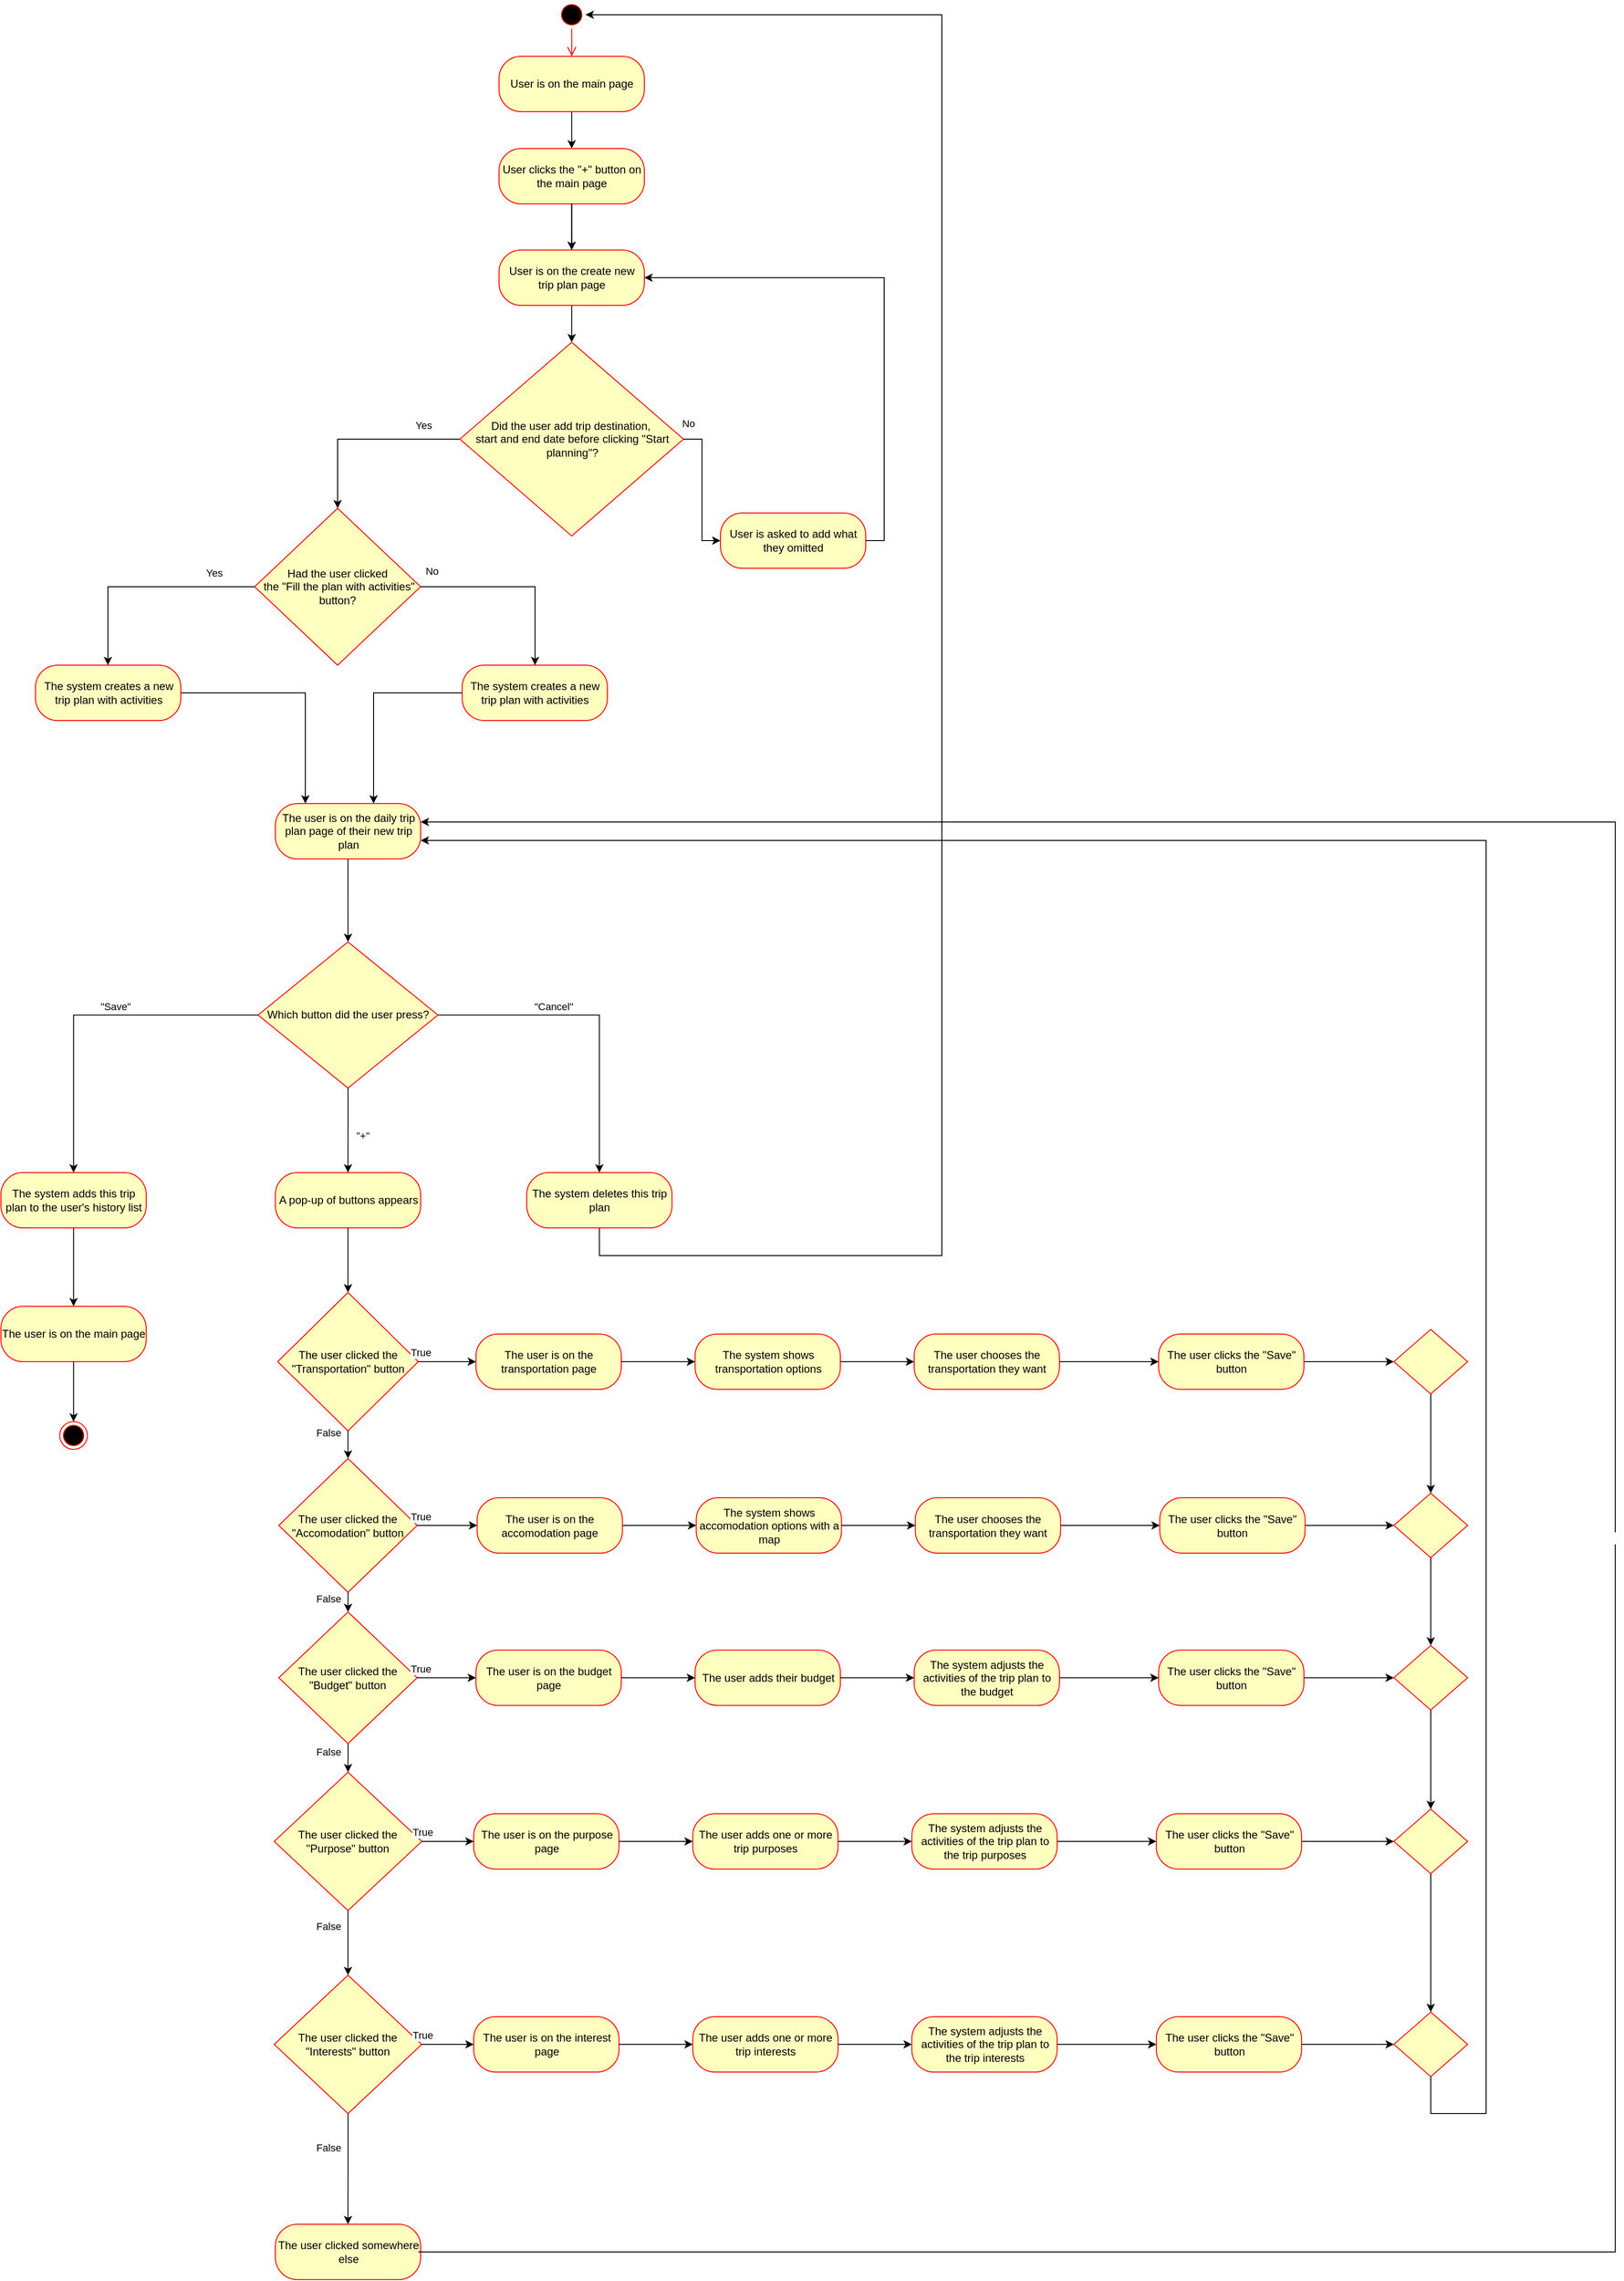 <mxfile version="26.2.1">
  <diagram name="Page-1" id="Os9cG9EQ_jgrfwfWIbtC">
    <mxGraphModel dx="1712" dy="1777" grid="1" gridSize="10" guides="1" tooltips="1" connect="1" arrows="1" fold="1" page="1" pageScale="1" pageWidth="850" pageHeight="1100" math="0" shadow="0">
      <root>
        <mxCell id="0" />
        <mxCell id="1" parent="0" />
        <mxCell id="jvJYzUm6K9mgyRyK3-_l-2" value="" style="ellipse;html=1;shape=startState;fillColor=#000000;strokeColor=#ff0000;" parent="1" vertex="1">
          <mxGeometry x="773.75" y="-20" width="30" height="30" as="geometry" />
        </mxCell>
        <mxCell id="jvJYzUm6K9mgyRyK3-_l-3" value="" style="edgeStyle=orthogonalEdgeStyle;html=1;verticalAlign=bottom;endArrow=open;endSize=8;strokeColor=#ff0000;rounded=0;" parent="1" source="jvJYzUm6K9mgyRyK3-_l-2" target="jvJYzUm6K9mgyRyK3-_l-34" edge="1">
          <mxGeometry relative="1" as="geometry">
            <mxPoint x="788.75" y="40" as="targetPoint" />
          </mxGeometry>
        </mxCell>
        <mxCell id="jvJYzUm6K9mgyRyK3-_l-39" value="" style="edgeStyle=orthogonalEdgeStyle;rounded=0;orthogonalLoop=1;jettySize=auto;html=1;" parent="1" source="jvJYzUm6K9mgyRyK3-_l-34" target="jvJYzUm6K9mgyRyK3-_l-38" edge="1">
          <mxGeometry relative="1" as="geometry" />
        </mxCell>
        <mxCell id="jvJYzUm6K9mgyRyK3-_l-34" value="&lt;div&gt;User is on the main page&lt;/div&gt;" style="rounded=1;whiteSpace=wrap;html=1;arcSize=40;fontColor=#000000;fillColor=#ffffc0;strokeColor=#ff0000;" parent="1" vertex="1">
          <mxGeometry x="710" y="40" width="157.5" height="60" as="geometry" />
        </mxCell>
        <mxCell id="jvJYzUm6K9mgyRyK3-_l-42" value="" style="edgeStyle=orthogonalEdgeStyle;rounded=0;orthogonalLoop=1;jettySize=auto;html=1;" parent="1" source="jvJYzUm6K9mgyRyK3-_l-38" target="jvJYzUm6K9mgyRyK3-_l-41" edge="1">
          <mxGeometry relative="1" as="geometry" />
        </mxCell>
        <mxCell id="jvJYzUm6K9mgyRyK3-_l-38" value="&lt;div&gt;User clicks the &quot;+&quot; button on the main page&lt;/div&gt;" style="rounded=1;whiteSpace=wrap;html=1;arcSize=40;fontColor=#000000;fillColor=#ffffc0;strokeColor=#ff0000;" parent="1" vertex="1">
          <mxGeometry x="710" y="140" width="157.5" height="60" as="geometry" />
        </mxCell>
        <mxCell id="jvJYzUm6K9mgyRyK3-_l-43" value="" style="edgeStyle=orthogonalEdgeStyle;rounded=0;orthogonalLoop=1;jettySize=auto;html=1;" parent="1" source="jvJYzUm6K9mgyRyK3-_l-38" target="jvJYzUm6K9mgyRyK3-_l-41" edge="1">
          <mxGeometry relative="1" as="geometry">
            <mxPoint x="789.25" y="200" as="sourcePoint" />
            <mxPoint x="790.25" y="280" as="targetPoint" />
          </mxGeometry>
        </mxCell>
        <mxCell id="jvJYzUm6K9mgyRyK3-_l-48" value="" style="edgeStyle=orthogonalEdgeStyle;rounded=0;orthogonalLoop=1;jettySize=auto;html=1;" parent="1" source="jvJYzUm6K9mgyRyK3-_l-41" target="jvJYzUm6K9mgyRyK3-_l-45" edge="1">
          <mxGeometry relative="1" as="geometry" />
        </mxCell>
        <mxCell id="jvJYzUm6K9mgyRyK3-_l-41" value="&lt;div&gt;User is on the create new trip plan page&lt;/div&gt;" style="rounded=1;whiteSpace=wrap;html=1;arcSize=40;fontColor=#000000;fillColor=#ffffc0;strokeColor=#ff0000;" parent="1" vertex="1">
          <mxGeometry x="710" y="250" width="157.5" height="60" as="geometry" />
        </mxCell>
        <mxCell id="jvJYzUm6K9mgyRyK3-_l-50" value="" style="edgeStyle=orthogonalEdgeStyle;rounded=0;orthogonalLoop=1;jettySize=auto;html=1;entryX=0.5;entryY=0;entryDx=0;entryDy=0;" parent="1" source="jvJYzUm6K9mgyRyK3-_l-45" target="jvJYzUm6K9mgyRyK3-_l-49" edge="1">
          <mxGeometry relative="1" as="geometry" />
        </mxCell>
        <mxCell id="jvJYzUm6K9mgyRyK3-_l-51" value="&lt;div&gt;Yes&lt;/div&gt;" style="edgeLabel;html=1;align=center;verticalAlign=middle;resizable=0;points=[];" parent="jvJYzUm6K9mgyRyK3-_l-50" vertex="1" connectable="0">
          <mxGeometry x="-0.75" y="1" relative="1" as="geometry">
            <mxPoint x="-14" y="-16" as="offset" />
          </mxGeometry>
        </mxCell>
        <mxCell id="jvJYzUm6K9mgyRyK3-_l-45" value="&lt;div&gt;Did the user add trip destination,&amp;nbsp;&lt;/div&gt;&lt;div&gt;start and end date before clicking &quot;Start planning&quot;?&lt;/div&gt;" style="rhombus;whiteSpace=wrap;html=1;fontColor=#000000;fillColor=#ffffc0;strokeColor=#ff0000;" parent="1" vertex="1">
          <mxGeometry x="667.5" y="350" width="242.5" height="210" as="geometry" />
        </mxCell>
        <mxCell id="jvJYzUm6K9mgyRyK3-_l-49" value="&lt;div&gt;Had the user clicked&lt;/div&gt;&lt;div&gt;&amp;nbsp;the &quot;Fill the plan with activities&quot; button?&lt;/div&gt;" style="rhombus;whiteSpace=wrap;html=1;fontColor=#000000;fillColor=#ffffc0;strokeColor=#ff0000;" parent="1" vertex="1">
          <mxGeometry x="445" y="530" width="180" height="170" as="geometry" />
        </mxCell>
        <mxCell id="jvJYzUm6K9mgyRyK3-_l-54" value="&lt;div&gt;User is asked to add what they omitted&lt;/div&gt;" style="rounded=1;whiteSpace=wrap;html=1;arcSize=40;fontColor=#000000;fillColor=#ffffc0;strokeColor=#ff0000;" parent="1" vertex="1">
          <mxGeometry x="950" y="535" width="157.5" height="60" as="geometry" />
        </mxCell>
        <mxCell id="jvJYzUm6K9mgyRyK3-_l-55" value="" style="edgeStyle=orthogonalEdgeStyle;rounded=0;orthogonalLoop=1;jettySize=auto;html=1;" parent="1" source="jvJYzUm6K9mgyRyK3-_l-45" target="jvJYzUm6K9mgyRyK3-_l-54" edge="1">
          <mxGeometry relative="1" as="geometry">
            <mxPoint x="719" y="465" as="sourcePoint" />
            <mxPoint x="550" y="510" as="targetPoint" />
          </mxGeometry>
        </mxCell>
        <mxCell id="jvJYzUm6K9mgyRyK3-_l-56" value="No" style="edgeLabel;html=1;align=center;verticalAlign=middle;resizable=0;points=[];" parent="jvJYzUm6K9mgyRyK3-_l-55" vertex="1" connectable="0">
          <mxGeometry x="-0.75" y="1" relative="1" as="geometry">
            <mxPoint x="-14" y="-16" as="offset" />
          </mxGeometry>
        </mxCell>
        <mxCell id="jvJYzUm6K9mgyRyK3-_l-65" value="" style="edgeStyle=orthogonalEdgeStyle;rounded=0;orthogonalLoop=1;jettySize=auto;html=1;" parent="1" source="jvJYzUm6K9mgyRyK3-_l-58" target="jvJYzUm6K9mgyRyK3-_l-64" edge="1">
          <mxGeometry relative="1" as="geometry">
            <Array as="points">
              <mxPoint x="500" y="730" />
            </Array>
          </mxGeometry>
        </mxCell>
        <mxCell id="jvJYzUm6K9mgyRyK3-_l-58" value="Τhe system creates a new trip plan with activities" style="rounded=1;whiteSpace=wrap;html=1;arcSize=40;fontColor=#000000;fillColor=#ffffc0;strokeColor=#ff0000;" parent="1" vertex="1">
          <mxGeometry x="207.5" y="700" width="157.5" height="60" as="geometry" />
        </mxCell>
        <mxCell id="jvJYzUm6K9mgyRyK3-_l-59" value="" style="edgeStyle=orthogonalEdgeStyle;rounded=0;orthogonalLoop=1;jettySize=auto;html=1;" parent="1" source="jvJYzUm6K9mgyRyK3-_l-49" target="jvJYzUm6K9mgyRyK3-_l-58" edge="1">
          <mxGeometry relative="1" as="geometry">
            <mxPoint x="380.0" y="580" as="sourcePoint" />
            <mxPoint x="300" y="695.077" as="targetPoint" />
            <Array as="points">
              <mxPoint x="286" y="615" />
            </Array>
          </mxGeometry>
        </mxCell>
        <mxCell id="jvJYzUm6K9mgyRyK3-_l-60" value="&lt;div&gt;Yes&lt;/div&gt;" style="edgeLabel;html=1;align=center;verticalAlign=middle;resizable=0;points=[];" parent="jvJYzUm6K9mgyRyK3-_l-59" vertex="1" connectable="0">
          <mxGeometry x="-0.75" y="1" relative="1" as="geometry">
            <mxPoint x="-14" y="-16" as="offset" />
          </mxGeometry>
        </mxCell>
        <mxCell id="jvJYzUm6K9mgyRyK3-_l-61" value="Τhe system creates a new trip plan with activities" style="rounded=1;whiteSpace=wrap;html=1;arcSize=40;fontColor=#000000;fillColor=#ffffc0;strokeColor=#ff0000;" parent="1" vertex="1">
          <mxGeometry x="670" y="700" width="157.5" height="60" as="geometry" />
        </mxCell>
        <mxCell id="jvJYzUm6K9mgyRyK3-_l-62" value="" style="edgeStyle=orthogonalEdgeStyle;rounded=0;orthogonalLoop=1;jettySize=auto;html=1;" parent="1" source="jvJYzUm6K9mgyRyK3-_l-49" target="jvJYzUm6K9mgyRyK3-_l-61" edge="1">
          <mxGeometry relative="1" as="geometry">
            <mxPoint x="650" y="575" as="sourcePoint" />
            <mxPoint x="810" y="655" as="targetPoint" />
            <Array as="points">
              <mxPoint x="749" y="615" />
            </Array>
          </mxGeometry>
        </mxCell>
        <mxCell id="jvJYzUm6K9mgyRyK3-_l-63" value="No" style="edgeLabel;html=1;align=center;verticalAlign=middle;resizable=0;points=[];" parent="jvJYzUm6K9mgyRyK3-_l-62" vertex="1" connectable="0">
          <mxGeometry x="-0.75" y="1" relative="1" as="geometry">
            <mxPoint x="-14" y="-16" as="offset" />
          </mxGeometry>
        </mxCell>
        <mxCell id="jvJYzUm6K9mgyRyK3-_l-69" value="" style="edgeStyle=orthogonalEdgeStyle;rounded=0;orthogonalLoop=1;jettySize=auto;html=1;" parent="1" source="jvJYzUm6K9mgyRyK3-_l-64" target="jvJYzUm6K9mgyRyK3-_l-68" edge="1">
          <mxGeometry relative="1" as="geometry" />
        </mxCell>
        <mxCell id="jvJYzUm6K9mgyRyK3-_l-64" value="The user is on the daily trip plan page of their new trip plan" style="rounded=1;whiteSpace=wrap;html=1;arcSize=40;fontColor=#000000;fillColor=#ffffc0;strokeColor=#ff0000;" parent="1" vertex="1">
          <mxGeometry x="467.5" y="850" width="157.5" height="60" as="geometry" />
        </mxCell>
        <mxCell id="jvJYzUm6K9mgyRyK3-_l-66" value="" style="edgeStyle=orthogonalEdgeStyle;rounded=0;orthogonalLoop=1;jettySize=auto;html=1;" parent="1" source="jvJYzUm6K9mgyRyK3-_l-61" target="jvJYzUm6K9mgyRyK3-_l-64" edge="1">
          <mxGeometry relative="1" as="geometry">
            <mxPoint x="375" y="740" as="sourcePoint" />
            <mxPoint x="510" y="860" as="targetPoint" />
            <Array as="points">
              <mxPoint x="574" y="730" />
            </Array>
          </mxGeometry>
        </mxCell>
        <mxCell id="jvJYzUm6K9mgyRyK3-_l-82" value="" style="edgeStyle=orthogonalEdgeStyle;rounded=0;orthogonalLoop=1;jettySize=auto;html=1;" parent="1" source="jvJYzUm6K9mgyRyK3-_l-68" target="jvJYzUm6K9mgyRyK3-_l-71" edge="1">
          <mxGeometry relative="1" as="geometry">
            <mxPoint x="760" y="1080" as="targetPoint" />
          </mxGeometry>
        </mxCell>
        <mxCell id="jvJYzUm6K9mgyRyK3-_l-84" value="&quot;Cancel&quot;" style="edgeLabel;html=1;align=center;verticalAlign=middle;resizable=0;points=[];" parent="jvJYzUm6K9mgyRyK3-_l-82" vertex="1" connectable="0">
          <mxGeometry x="-0.318" y="-1" relative="1" as="geometry">
            <mxPoint x="7" y="-10" as="offset" />
          </mxGeometry>
        </mxCell>
        <mxCell id="jvJYzUm6K9mgyRyK3-_l-68" value="Which button did the user press?" style="rhombus;whiteSpace=wrap;html=1;fontColor=#000000;fillColor=#ffffc0;strokeColor=#ff0000;" parent="1" vertex="1">
          <mxGeometry x="448.75" y="1000" width="195" height="158.44" as="geometry" />
        </mxCell>
        <mxCell id="jvJYzUm6K9mgyRyK3-_l-74" value="" style="edgeStyle=orthogonalEdgeStyle;rounded=0;orthogonalLoop=1;jettySize=auto;html=1;" parent="1" source="jvJYzUm6K9mgyRyK3-_l-70" target="jvJYzUm6K9mgyRyK3-_l-73" edge="1">
          <mxGeometry relative="1" as="geometry" />
        </mxCell>
        <mxCell id="jvJYzUm6K9mgyRyK3-_l-70" value="The system adds this trip plan to the user&#39;s history list" style="rounded=1;whiteSpace=wrap;html=1;arcSize=40;fontColor=#000000;fillColor=#ffffc0;strokeColor=#ff0000;" parent="1" vertex="1">
          <mxGeometry x="170" y="1250" width="157.5" height="60" as="geometry" />
        </mxCell>
        <mxCell id="jvJYzUm6K9mgyRyK3-_l-73" value="The user is on the main page" style="rounded=1;whiteSpace=wrap;html=1;arcSize=40;fontColor=#000000;fillColor=#ffffc0;strokeColor=#ff0000;" parent="1" vertex="1">
          <mxGeometry x="170" y="1395" width="157.5" height="60" as="geometry" />
        </mxCell>
        <mxCell id="jvJYzUm6K9mgyRyK3-_l-77" value="" style="edgeStyle=orthogonalEdgeStyle;rounded=0;orthogonalLoop=1;jettySize=auto;html=1;entryX=1;entryY=0.5;entryDx=0;entryDy=0;exitX=0.5;exitY=1;exitDx=0;exitDy=0;" parent="1" source="jvJYzUm6K9mgyRyK3-_l-71" target="jvJYzUm6K9mgyRyK3-_l-2" edge="1">
          <mxGeometry relative="1" as="geometry">
            <mxPoint x="1318.75" y="1290" as="sourcePoint" />
            <mxPoint x="1160" y="-20" as="targetPoint" />
            <Array as="points">
              <mxPoint x="819" y="1340" />
              <mxPoint x="1190" y="1340" />
              <mxPoint x="1190" y="-5" />
            </Array>
          </mxGeometry>
        </mxCell>
        <mxCell id="jvJYzUm6K9mgyRyK3-_l-71" value="The system deletes this trip plan" style="rounded=1;whiteSpace=wrap;html=1;arcSize=40;fontColor=#000000;fillColor=#ffffc0;strokeColor=#ff0000;" parent="1" vertex="1">
          <mxGeometry x="740" y="1250" width="157.5" height="60" as="geometry" />
        </mxCell>
        <mxCell id="jvJYzUm6K9mgyRyK3-_l-80" value="" style="edgeStyle=orthogonalEdgeStyle;rounded=0;orthogonalLoop=1;jettySize=auto;html=1;" parent="1" source="jvJYzUm6K9mgyRyK3-_l-68" target="jvJYzUm6K9mgyRyK3-_l-94" edge="1">
          <mxGeometry relative="1" as="geometry">
            <mxPoint x="545" y="920" as="sourcePoint" />
            <mxPoint x="535" y="1230" as="targetPoint" />
          </mxGeometry>
        </mxCell>
        <mxCell id="jvJYzUm6K9mgyRyK3-_l-85" value="&quot;+&quot;" style="edgeLabel;html=1;align=center;verticalAlign=middle;resizable=0;points=[];" parent="jvJYzUm6K9mgyRyK3-_l-80" vertex="1" connectable="0">
          <mxGeometry x="0.114" y="3" relative="1" as="geometry">
            <mxPoint x="12" as="offset" />
          </mxGeometry>
        </mxCell>
        <mxCell id="jvJYzUm6K9mgyRyK3-_l-83" value="" style="edgeStyle=orthogonalEdgeStyle;rounded=0;orthogonalLoop=1;jettySize=auto;html=1;" parent="1" source="jvJYzUm6K9mgyRyK3-_l-68" target="jvJYzUm6K9mgyRyK3-_l-70" edge="1">
          <mxGeometry relative="1" as="geometry">
            <mxPoint x="642" y="1089" as="sourcePoint" />
            <mxPoint x="769" y="1260" as="targetPoint" />
          </mxGeometry>
        </mxCell>
        <mxCell id="jvJYzUm6K9mgyRyK3-_l-87" value="&quot;Save&quot;" style="edgeLabel;html=1;align=center;verticalAlign=middle;resizable=0;points=[];" parent="jvJYzUm6K9mgyRyK3-_l-83" vertex="1" connectable="0">
          <mxGeometry x="-0.277" y="3" relative="1" as="geometry">
            <mxPoint x="-21" y="-12" as="offset" />
          </mxGeometry>
        </mxCell>
        <mxCell id="jvJYzUm6K9mgyRyK3-_l-94" value="A pop-up of buttons appears" style="rounded=1;whiteSpace=wrap;html=1;arcSize=40;fontColor=#000000;fillColor=#ffffc0;strokeColor=#ff0000;" parent="1" vertex="1">
          <mxGeometry x="467.5" y="1250" width="157.5" height="60" as="geometry" />
        </mxCell>
        <mxCell id="jvJYzUm6K9mgyRyK3-_l-96" value="The user clicked the &quot;Transportation&quot; button" style="rhombus;whiteSpace=wrap;html=1;fontColor=#000000;fillColor=#ffffc0;strokeColor=#ff0000;" parent="1" vertex="1">
          <mxGeometry x="470" y="1380" width="152.5" height="150" as="geometry" />
        </mxCell>
        <mxCell id="jvJYzUm6K9mgyRyK3-_l-99" value="" style="edgeStyle=orthogonalEdgeStyle;rounded=0;orthogonalLoop=1;jettySize=auto;html=1;" parent="1" source="jvJYzUm6K9mgyRyK3-_l-148" target="jvJYzUm6K9mgyRyK3-_l-100" edge="1">
          <mxGeometry relative="1" as="geometry">
            <mxPoint x="1180" y="1455" as="targetPoint" />
          </mxGeometry>
        </mxCell>
        <mxCell id="jvJYzUm6K9mgyRyK3-_l-97" value="The user is on the transportation page" style="rounded=1;whiteSpace=wrap;html=1;arcSize=40;fontColor=#000000;fillColor=#ffffc0;strokeColor=#ff0000;" parent="1" vertex="1">
          <mxGeometry x="685" y="1425" width="157.5" height="60" as="geometry" />
        </mxCell>
        <mxCell id="jvJYzUm6K9mgyRyK3-_l-100" value="" style="rhombus;whiteSpace=wrap;html=1;fontColor=#000000;fillColor=#ffffc0;strokeColor=#ff0000;" parent="1" vertex="1">
          <mxGeometry x="1680" y="1420" width="80" height="70" as="geometry" />
        </mxCell>
        <mxCell id="jvJYzUm6K9mgyRyK3-_l-102" value="" style="edgeStyle=orthogonalEdgeStyle;rounded=0;orthogonalLoop=1;jettySize=auto;html=1;" parent="1" source="jvJYzUm6K9mgyRyK3-_l-96" target="jvJYzUm6K9mgyRyK3-_l-97" edge="1">
          <mxGeometry relative="1" as="geometry">
            <mxPoint x="853" y="1465" as="sourcePoint" />
            <mxPoint x="955" y="1465" as="targetPoint" />
          </mxGeometry>
        </mxCell>
        <mxCell id="jvJYzUm6K9mgyRyK3-_l-105" value="True" style="edgeLabel;html=1;align=center;verticalAlign=middle;resizable=0;points=[];" parent="jvJYzUm6K9mgyRyK3-_l-102" vertex="1" connectable="0">
          <mxGeometry x="-0.223" relative="1" as="geometry">
            <mxPoint x="-22" y="-10" as="offset" />
          </mxGeometry>
        </mxCell>
        <mxCell id="jvJYzUm6K9mgyRyK3-_l-107" value="" style="edgeStyle=orthogonalEdgeStyle;rounded=0;orthogonalLoop=1;jettySize=auto;html=1;" parent="1" source="jvJYzUm6K9mgyRyK3-_l-96" target="jvJYzUm6K9mgyRyK3-_l-152" edge="1">
          <mxGeometry relative="1" as="geometry">
            <mxPoint x="546.286" y="1550.005" as="sourcePoint" />
            <mxPoint x="550" y="1565.04" as="targetPoint" />
          </mxGeometry>
        </mxCell>
        <mxCell id="jvJYzUm6K9mgyRyK3-_l-108" value="False" style="edgeLabel;html=1;align=center;verticalAlign=middle;resizable=0;points=[];" parent="jvJYzUm6K9mgyRyK3-_l-107" vertex="1" connectable="0">
          <mxGeometry x="-0.223" relative="1" as="geometry">
            <mxPoint x="-22" y="-10" as="offset" />
          </mxGeometry>
        </mxCell>
        <mxCell id="jvJYzUm6K9mgyRyK3-_l-110" value="" style="edgeStyle=orthogonalEdgeStyle;rounded=0;orthogonalLoop=1;jettySize=auto;html=1;" parent="1" source="jvJYzUm6K9mgyRyK3-_l-100" target="jvJYzUm6K9mgyRyK3-_l-156" edge="1">
          <mxGeometry relative="1" as="geometry">
            <mxPoint x="1295" y="1500" as="sourcePoint" />
            <mxPoint x="1720" y="1545" as="targetPoint" />
          </mxGeometry>
        </mxCell>
        <mxCell id="jvJYzUm6K9mgyRyK3-_l-146" value="The user chooses the transportation they want" style="rounded=1;whiteSpace=wrap;html=1;arcSize=40;fontColor=#000000;fillColor=#ffffc0;strokeColor=#ff0000;" parent="1" vertex="1">
          <mxGeometry x="1160" y="1425" width="157.5" height="60" as="geometry" />
        </mxCell>
        <mxCell id="jvJYzUm6K9mgyRyK3-_l-148" value="The user clicks the &quot;Save&quot; button" style="rounded=1;whiteSpace=wrap;html=1;arcSize=40;fontColor=#000000;fillColor=#ffffc0;strokeColor=#ff0000;" parent="1" vertex="1">
          <mxGeometry x="1425" y="1425" width="157.5" height="60" as="geometry" />
        </mxCell>
        <mxCell id="jvJYzUm6K9mgyRyK3-_l-150" value="The system shows transportation options" style="rounded=1;whiteSpace=wrap;html=1;arcSize=40;fontColor=#000000;fillColor=#ffffc0;strokeColor=#ff0000;" parent="1" vertex="1">
          <mxGeometry x="922.5" y="1425" width="157.5" height="60" as="geometry" />
        </mxCell>
        <mxCell id="jvJYzUm6K9mgyRyK3-_l-152" value="The user&amp;nbsp;clicked the &quot;Accomodation&quot; button" style="rhombus;whiteSpace=wrap;html=1;fontColor=#000000;fillColor=#ffffc0;strokeColor=#ff0000;" parent="1" vertex="1">
          <mxGeometry x="471.25" y="1560" width="150" height="145" as="geometry" />
        </mxCell>
        <mxCell id="jvJYzUm6K9mgyRyK3-_l-153" value="" style="edgeStyle=orthogonalEdgeStyle;rounded=0;orthogonalLoop=1;jettySize=auto;html=1;" parent="1" source="jvJYzUm6K9mgyRyK3-_l-167" target="jvJYzUm6K9mgyRyK3-_l-156" edge="1">
          <mxGeometry relative="1" as="geometry">
            <mxPoint x="1181.25" y="1632.5" as="targetPoint" />
          </mxGeometry>
        </mxCell>
        <mxCell id="jvJYzUm6K9mgyRyK3-_l-155" value="The user&amp;nbsp;is on the accomodation page" style="rounded=1;whiteSpace=wrap;html=1;arcSize=40;fontColor=#000000;fillColor=#ffffc0;strokeColor=#ff0000;" parent="1" vertex="1">
          <mxGeometry x="686.25" y="1602.5" width="157.5" height="60" as="geometry" />
        </mxCell>
        <mxCell id="jvJYzUm6K9mgyRyK3-_l-156" value="" style="rhombus;whiteSpace=wrap;html=1;fontColor=#000000;fillColor=#ffffc0;strokeColor=#ff0000;" parent="1" vertex="1">
          <mxGeometry x="1680" y="1597.5" width="80" height="70" as="geometry" />
        </mxCell>
        <mxCell id="jvJYzUm6K9mgyRyK3-_l-157" value="" style="edgeStyle=orthogonalEdgeStyle;rounded=0;orthogonalLoop=1;jettySize=auto;html=1;" parent="1" source="jvJYzUm6K9mgyRyK3-_l-152" target="jvJYzUm6K9mgyRyK3-_l-155" edge="1">
          <mxGeometry relative="1" as="geometry">
            <mxPoint x="854.25" y="1642.5" as="sourcePoint" />
            <mxPoint x="956.25" y="1642.5" as="targetPoint" />
          </mxGeometry>
        </mxCell>
        <mxCell id="jvJYzUm6K9mgyRyK3-_l-158" value="True" style="edgeLabel;html=1;align=center;verticalAlign=middle;resizable=0;points=[];" parent="jvJYzUm6K9mgyRyK3-_l-157" vertex="1" connectable="0">
          <mxGeometry x="-0.223" relative="1" as="geometry">
            <mxPoint x="-22" y="-10" as="offset" />
          </mxGeometry>
        </mxCell>
        <mxCell id="jvJYzUm6K9mgyRyK3-_l-159" value="" style="edgeStyle=orthogonalEdgeStyle;rounded=0;orthogonalLoop=1;jettySize=auto;html=1;" parent="1" source="jvJYzUm6K9mgyRyK3-_l-152" target="jvJYzUm6K9mgyRyK3-_l-176" edge="1">
          <mxGeometry relative="1" as="geometry">
            <mxPoint x="546.4" y="1727.485" as="sourcePoint" />
            <mxPoint x="550" y="1742.67" as="targetPoint" />
          </mxGeometry>
        </mxCell>
        <mxCell id="jvJYzUm6K9mgyRyK3-_l-160" value="False" style="edgeLabel;html=1;align=center;verticalAlign=middle;resizable=0;points=[];" parent="jvJYzUm6K9mgyRyK3-_l-159" vertex="1" connectable="0">
          <mxGeometry x="-0.223" relative="1" as="geometry">
            <mxPoint x="-22" y="-10" as="offset" />
          </mxGeometry>
        </mxCell>
        <mxCell id="jvJYzUm6K9mgyRyK3-_l-161" value="" style="edgeStyle=orthogonalEdgeStyle;rounded=0;orthogonalLoop=1;jettySize=auto;html=1;" parent="1" source="jvJYzUm6K9mgyRyK3-_l-156" target="jvJYzUm6K9mgyRyK3-_l-179" edge="1">
          <mxGeometry relative="1" as="geometry">
            <mxPoint x="1721.4" y="1689.999" as="sourcePoint" />
            <mxPoint x="1720" y="1782.67" as="targetPoint" />
          </mxGeometry>
        </mxCell>
        <mxCell id="jvJYzUm6K9mgyRyK3-_l-166" value="The user chooses the transportation they want" style="rounded=1;whiteSpace=wrap;html=1;arcSize=40;fontColor=#000000;fillColor=#ffffc0;strokeColor=#ff0000;" parent="1" vertex="1">
          <mxGeometry x="1161.25" y="1602.5" width="157.5" height="60" as="geometry" />
        </mxCell>
        <mxCell id="jvJYzUm6K9mgyRyK3-_l-167" value="The user clicks the &quot;Save&quot; button" style="rounded=1;whiteSpace=wrap;html=1;arcSize=40;fontColor=#000000;fillColor=#ffffc0;strokeColor=#ff0000;" parent="1" vertex="1">
          <mxGeometry x="1426.25" y="1602.5" width="157.5" height="60" as="geometry" />
        </mxCell>
        <mxCell id="jvJYzUm6K9mgyRyK3-_l-168" value="The system shows accomodation options with a map" style="rounded=1;whiteSpace=wrap;html=1;arcSize=40;fontColor=#000000;fillColor=#ffffc0;strokeColor=#ff0000;" parent="1" vertex="1">
          <mxGeometry x="923.75" y="1602.5" width="157.5" height="60" as="geometry" />
        </mxCell>
        <mxCell id="jvJYzUm6K9mgyRyK3-_l-169" value="" style="edgeStyle=orthogonalEdgeStyle;rounded=0;orthogonalLoop=1;jettySize=auto;html=1;" parent="1" source="jvJYzUm6K9mgyRyK3-_l-97" target="jvJYzUm6K9mgyRyK3-_l-150" edge="1">
          <mxGeometry relative="1" as="geometry">
            <mxPoint x="842.5" y="1454.52" as="sourcePoint" />
            <mxPoint x="937.5" y="1454.52" as="targetPoint" />
          </mxGeometry>
        </mxCell>
        <mxCell id="jvJYzUm6K9mgyRyK3-_l-171" value="" style="edgeStyle=orthogonalEdgeStyle;rounded=0;orthogonalLoop=1;jettySize=auto;html=1;" parent="1" source="jvJYzUm6K9mgyRyK3-_l-150" target="jvJYzUm6K9mgyRyK3-_l-146" edge="1">
          <mxGeometry relative="1" as="geometry">
            <mxPoint x="853" y="1465" as="sourcePoint" />
            <mxPoint x="933" y="1465" as="targetPoint" />
          </mxGeometry>
        </mxCell>
        <mxCell id="jvJYzUm6K9mgyRyK3-_l-172" value="" style="edgeStyle=orthogonalEdgeStyle;rounded=0;orthogonalLoop=1;jettySize=auto;html=1;" parent="1" source="jvJYzUm6K9mgyRyK3-_l-146" target="jvJYzUm6K9mgyRyK3-_l-148" edge="1">
          <mxGeometry relative="1" as="geometry">
            <mxPoint x="1090" y="1465" as="sourcePoint" />
            <mxPoint x="1170" y="1465" as="targetPoint" />
          </mxGeometry>
        </mxCell>
        <mxCell id="jvJYzUm6K9mgyRyK3-_l-173" value="" style="edgeStyle=orthogonalEdgeStyle;rounded=0;orthogonalLoop=1;jettySize=auto;html=1;" parent="1" source="jvJYzUm6K9mgyRyK3-_l-166" target="jvJYzUm6K9mgyRyK3-_l-167" edge="1">
          <mxGeometry relative="1" as="geometry">
            <mxPoint x="1101.25" y="1497.5" as="sourcePoint" />
            <mxPoint x="1181.25" y="1497.5" as="targetPoint" />
          </mxGeometry>
        </mxCell>
        <mxCell id="jvJYzUm6K9mgyRyK3-_l-174" value="" style="edgeStyle=orthogonalEdgeStyle;rounded=0;orthogonalLoop=1;jettySize=auto;html=1;" parent="1" source="jvJYzUm6K9mgyRyK3-_l-168" target="jvJYzUm6K9mgyRyK3-_l-166" edge="1">
          <mxGeometry relative="1" as="geometry">
            <mxPoint x="1111.25" y="1507.5" as="sourcePoint" />
            <mxPoint x="1191.25" y="1507.5" as="targetPoint" />
          </mxGeometry>
        </mxCell>
        <mxCell id="jvJYzUm6K9mgyRyK3-_l-175" value="" style="edgeStyle=orthogonalEdgeStyle;rounded=0;orthogonalLoop=1;jettySize=auto;html=1;" parent="1" source="jvJYzUm6K9mgyRyK3-_l-155" target="jvJYzUm6K9mgyRyK3-_l-168" edge="1">
          <mxGeometry relative="1" as="geometry">
            <mxPoint x="1121.25" y="1517.5" as="sourcePoint" />
            <mxPoint x="1201.25" y="1517.5" as="targetPoint" />
          </mxGeometry>
        </mxCell>
        <mxCell id="jvJYzUm6K9mgyRyK3-_l-176" value="The user&amp;nbsp;clicked the &quot;Budget&quot; button" style="rhombus;whiteSpace=wrap;html=1;fontColor=#000000;fillColor=#ffffc0;strokeColor=#ff0000;" parent="1" vertex="1">
          <mxGeometry x="471.25" y="1726.31" width="150" height="142.63" as="geometry" />
        </mxCell>
        <mxCell id="jvJYzUm6K9mgyRyK3-_l-177" value="" style="edgeStyle=orthogonalEdgeStyle;rounded=0;orthogonalLoop=1;jettySize=auto;html=1;" parent="1" source="jvJYzUm6K9mgyRyK3-_l-188" target="jvJYzUm6K9mgyRyK3-_l-179" edge="1">
          <mxGeometry relative="1" as="geometry">
            <mxPoint x="1180" y="1797.63" as="targetPoint" />
          </mxGeometry>
        </mxCell>
        <mxCell id="jvJYzUm6K9mgyRyK3-_l-178" value="The user&amp;nbsp;is on the budget page" style="rounded=1;whiteSpace=wrap;html=1;arcSize=40;fontColor=#000000;fillColor=#ffffc0;strokeColor=#ff0000;" parent="1" vertex="1">
          <mxGeometry x="685" y="1767.63" width="157.5" height="60" as="geometry" />
        </mxCell>
        <mxCell id="jvJYzUm6K9mgyRyK3-_l-179" value="" style="rhombus;whiteSpace=wrap;html=1;fontColor=#000000;fillColor=#ffffc0;strokeColor=#ff0000;" parent="1" vertex="1">
          <mxGeometry x="1680" y="1762.63" width="80" height="70" as="geometry" />
        </mxCell>
        <mxCell id="jvJYzUm6K9mgyRyK3-_l-180" value="" style="edgeStyle=orthogonalEdgeStyle;rounded=0;orthogonalLoop=1;jettySize=auto;html=1;" parent="1" source="jvJYzUm6K9mgyRyK3-_l-176" target="jvJYzUm6K9mgyRyK3-_l-178" edge="1">
          <mxGeometry relative="1" as="geometry">
            <mxPoint x="853" y="1807.63" as="sourcePoint" />
            <mxPoint x="955" y="1807.63" as="targetPoint" />
          </mxGeometry>
        </mxCell>
        <mxCell id="jvJYzUm6K9mgyRyK3-_l-181" value="True" style="edgeLabel;html=1;align=center;verticalAlign=middle;resizable=0;points=[];" parent="jvJYzUm6K9mgyRyK3-_l-180" vertex="1" connectable="0">
          <mxGeometry x="-0.223" relative="1" as="geometry">
            <mxPoint x="-22" y="-10" as="offset" />
          </mxGeometry>
        </mxCell>
        <mxCell id="jvJYzUm6K9mgyRyK3-_l-182" value="" style="edgeStyle=orthogonalEdgeStyle;rounded=0;orthogonalLoop=1;jettySize=auto;html=1;" parent="1" source="jvJYzUm6K9mgyRyK3-_l-176" target="jvJYzUm6K9mgyRyK3-_l-193" edge="1">
          <mxGeometry relative="1" as="geometry">
            <mxPoint x="547.5" y="1942.63" as="sourcePoint" />
            <mxPoint x="550" y="1922.63" as="targetPoint" />
          </mxGeometry>
        </mxCell>
        <mxCell id="jvJYzUm6K9mgyRyK3-_l-183" value="False" style="edgeLabel;html=1;align=center;verticalAlign=middle;resizable=0;points=[];" parent="jvJYzUm6K9mgyRyK3-_l-182" vertex="1" connectable="0">
          <mxGeometry x="-0.223" relative="1" as="geometry">
            <mxPoint x="-22" y="-10" as="offset" />
          </mxGeometry>
        </mxCell>
        <mxCell id="jvJYzUm6K9mgyRyK3-_l-184" value="" style="edgeStyle=orthogonalEdgeStyle;rounded=0;orthogonalLoop=1;jettySize=auto;html=1;" parent="1" source="jvJYzUm6K9mgyRyK3-_l-179" target="jvJYzUm6K9mgyRyK3-_l-196" edge="1">
          <mxGeometry relative="1" as="geometry">
            <mxPoint x="1717.5" y="1880" as="sourcePoint" />
            <mxPoint x="1717.5" y="1935" as="targetPoint" />
          </mxGeometry>
        </mxCell>
        <mxCell id="jvJYzUm6K9mgyRyK3-_l-187" value="&lt;div&gt;The system adjusts the activities of the trip plan to the budget&lt;/div&gt;" style="rounded=1;whiteSpace=wrap;html=1;arcSize=40;fontColor=#000000;fillColor=#ffffc0;strokeColor=#ff0000;" parent="1" vertex="1">
          <mxGeometry x="1160" y="1767.63" width="157.5" height="60" as="geometry" />
        </mxCell>
        <mxCell id="jvJYzUm6K9mgyRyK3-_l-188" value="The user clicks the &quot;Save&quot; button" style="rounded=1;whiteSpace=wrap;html=1;arcSize=40;fontColor=#000000;fillColor=#ffffc0;strokeColor=#ff0000;" parent="1" vertex="1">
          <mxGeometry x="1425" y="1767.63" width="157.5" height="60" as="geometry" />
        </mxCell>
        <mxCell id="jvJYzUm6K9mgyRyK3-_l-189" value="The user adds their budget" style="rounded=1;whiteSpace=wrap;html=1;arcSize=40;fontColor=#000000;fillColor=#ffffc0;strokeColor=#ff0000;" parent="1" vertex="1">
          <mxGeometry x="922.5" y="1767.63" width="157.5" height="60" as="geometry" />
        </mxCell>
        <mxCell id="jvJYzUm6K9mgyRyK3-_l-190" value="" style="edgeStyle=orthogonalEdgeStyle;rounded=0;orthogonalLoop=1;jettySize=auto;html=1;" parent="1" source="jvJYzUm6K9mgyRyK3-_l-187" target="jvJYzUm6K9mgyRyK3-_l-188" edge="1">
          <mxGeometry relative="1" as="geometry">
            <mxPoint x="1100" y="1662.63" as="sourcePoint" />
            <mxPoint x="1180" y="1662.63" as="targetPoint" />
          </mxGeometry>
        </mxCell>
        <mxCell id="jvJYzUm6K9mgyRyK3-_l-191" value="" style="edgeStyle=orthogonalEdgeStyle;rounded=0;orthogonalLoop=1;jettySize=auto;html=1;" parent="1" source="jvJYzUm6K9mgyRyK3-_l-189" target="jvJYzUm6K9mgyRyK3-_l-187" edge="1">
          <mxGeometry relative="1" as="geometry">
            <mxPoint x="1110" y="1672.63" as="sourcePoint" />
            <mxPoint x="1190" y="1672.63" as="targetPoint" />
          </mxGeometry>
        </mxCell>
        <mxCell id="jvJYzUm6K9mgyRyK3-_l-192" value="" style="edgeStyle=orthogonalEdgeStyle;rounded=0;orthogonalLoop=1;jettySize=auto;html=1;" parent="1" source="jvJYzUm6K9mgyRyK3-_l-178" target="jvJYzUm6K9mgyRyK3-_l-189" edge="1">
          <mxGeometry relative="1" as="geometry">
            <mxPoint x="1120" y="1682.63" as="sourcePoint" />
            <mxPoint x="1200" y="1682.63" as="targetPoint" />
          </mxGeometry>
        </mxCell>
        <mxCell id="jvJYzUm6K9mgyRyK3-_l-193" value="The user&amp;nbsp;clicked the &quot;Purpose&quot; button" style="rhombus;whiteSpace=wrap;html=1;fontColor=#000000;fillColor=#ffffc0;strokeColor=#ff0000;" parent="1" vertex="1">
          <mxGeometry x="466.25" y="1900" width="160" height="150" as="geometry" />
        </mxCell>
        <mxCell id="jvJYzUm6K9mgyRyK3-_l-194" value="" style="edgeStyle=orthogonalEdgeStyle;rounded=0;orthogonalLoop=1;jettySize=auto;html=1;" parent="1" source="jvJYzUm6K9mgyRyK3-_l-205" target="jvJYzUm6K9mgyRyK3-_l-196" edge="1">
          <mxGeometry relative="1" as="geometry">
            <mxPoint x="1177.5" y="1975" as="targetPoint" />
          </mxGeometry>
        </mxCell>
        <mxCell id="jvJYzUm6K9mgyRyK3-_l-195" value="The user&amp;nbsp;is on the purpose page" style="rounded=1;whiteSpace=wrap;html=1;arcSize=40;fontColor=#000000;fillColor=#ffffc0;strokeColor=#ff0000;" parent="1" vertex="1">
          <mxGeometry x="682.5" y="1945" width="157.5" height="60" as="geometry" />
        </mxCell>
        <mxCell id="jvJYzUm6K9mgyRyK3-_l-196" value="" style="rhombus;whiteSpace=wrap;html=1;fontColor=#000000;fillColor=#ffffc0;strokeColor=#ff0000;" parent="1" vertex="1">
          <mxGeometry x="1680" y="1940" width="80" height="70" as="geometry" />
        </mxCell>
        <mxCell id="jvJYzUm6K9mgyRyK3-_l-197" value="" style="edgeStyle=orthogonalEdgeStyle;rounded=0;orthogonalLoop=1;jettySize=auto;html=1;" parent="1" source="jvJYzUm6K9mgyRyK3-_l-193" target="jvJYzUm6K9mgyRyK3-_l-195" edge="1">
          <mxGeometry relative="1" as="geometry">
            <mxPoint x="850.5" y="1985" as="sourcePoint" />
            <mxPoint x="952.5" y="1985" as="targetPoint" />
          </mxGeometry>
        </mxCell>
        <mxCell id="jvJYzUm6K9mgyRyK3-_l-198" value="True" style="edgeLabel;html=1;align=center;verticalAlign=middle;resizable=0;points=[];" parent="jvJYzUm6K9mgyRyK3-_l-197" vertex="1" connectable="0">
          <mxGeometry x="-0.223" relative="1" as="geometry">
            <mxPoint x="-22" y="-10" as="offset" />
          </mxGeometry>
        </mxCell>
        <mxCell id="jvJYzUm6K9mgyRyK3-_l-199" value="" style="edgeStyle=orthogonalEdgeStyle;rounded=0;orthogonalLoop=1;jettySize=auto;html=1;" parent="1" source="jvJYzUm6K9mgyRyK3-_l-193" target="jvJYzUm6K9mgyRyK3-_l-210" edge="1">
          <mxGeometry relative="1" as="geometry">
            <mxPoint x="597.5" y="1985" as="sourcePoint" />
            <mxPoint x="547.65" y="2040.141" as="targetPoint" />
          </mxGeometry>
        </mxCell>
        <mxCell id="jvJYzUm6K9mgyRyK3-_l-200" value="False" style="edgeLabel;html=1;align=center;verticalAlign=middle;resizable=0;points=[];" parent="jvJYzUm6K9mgyRyK3-_l-199" vertex="1" connectable="0">
          <mxGeometry x="-0.223" relative="1" as="geometry">
            <mxPoint x="-22" y="-10" as="offset" />
          </mxGeometry>
        </mxCell>
        <mxCell id="jvJYzUm6K9mgyRyK3-_l-201" value="" style="edgeStyle=orthogonalEdgeStyle;rounded=0;orthogonalLoop=1;jettySize=auto;html=1;" parent="1" source="jvJYzUm6K9mgyRyK3-_l-196" target="jvJYzUm6K9mgyRyK3-_l-213" edge="1">
          <mxGeometry relative="1" as="geometry">
            <mxPoint x="1292.5" y="2020" as="sourcePoint" />
            <mxPoint x="1717.5" y="2080" as="targetPoint" />
          </mxGeometry>
        </mxCell>
        <mxCell id="jvJYzUm6K9mgyRyK3-_l-204" value="&lt;div&gt;The system adjusts the activities of the trip plan to the trip purposes&lt;/div&gt;" style="rounded=1;whiteSpace=wrap;html=1;arcSize=40;fontColor=#000000;fillColor=#ffffc0;strokeColor=#ff0000;" parent="1" vertex="1">
          <mxGeometry x="1157.5" y="1945" width="157.5" height="60" as="geometry" />
        </mxCell>
        <mxCell id="jvJYzUm6K9mgyRyK3-_l-205" value="The user clicks the &quot;Save&quot; button" style="rounded=1;whiteSpace=wrap;html=1;arcSize=40;fontColor=#000000;fillColor=#ffffc0;strokeColor=#ff0000;" parent="1" vertex="1">
          <mxGeometry x="1422.5" y="1945" width="157.5" height="60" as="geometry" />
        </mxCell>
        <mxCell id="jvJYzUm6K9mgyRyK3-_l-206" value="The user adds one or more trip purposes" style="rounded=1;whiteSpace=wrap;html=1;arcSize=40;fontColor=#000000;fillColor=#ffffc0;strokeColor=#ff0000;" parent="1" vertex="1">
          <mxGeometry x="920" y="1945" width="157.5" height="60" as="geometry" />
        </mxCell>
        <mxCell id="jvJYzUm6K9mgyRyK3-_l-207" value="" style="edgeStyle=orthogonalEdgeStyle;rounded=0;orthogonalLoop=1;jettySize=auto;html=1;" parent="1" source="jvJYzUm6K9mgyRyK3-_l-204" target="jvJYzUm6K9mgyRyK3-_l-205" edge="1">
          <mxGeometry relative="1" as="geometry">
            <mxPoint x="1097.5" y="1840" as="sourcePoint" />
            <mxPoint x="1177.5" y="1840" as="targetPoint" />
          </mxGeometry>
        </mxCell>
        <mxCell id="jvJYzUm6K9mgyRyK3-_l-208" value="" style="edgeStyle=orthogonalEdgeStyle;rounded=0;orthogonalLoop=1;jettySize=auto;html=1;" parent="1" source="jvJYzUm6K9mgyRyK3-_l-206" target="jvJYzUm6K9mgyRyK3-_l-204" edge="1">
          <mxGeometry relative="1" as="geometry">
            <mxPoint x="1107.5" y="1850" as="sourcePoint" />
            <mxPoint x="1187.5" y="1850" as="targetPoint" />
          </mxGeometry>
        </mxCell>
        <mxCell id="jvJYzUm6K9mgyRyK3-_l-209" value="" style="edgeStyle=orthogonalEdgeStyle;rounded=0;orthogonalLoop=1;jettySize=auto;html=1;" parent="1" source="jvJYzUm6K9mgyRyK3-_l-195" target="jvJYzUm6K9mgyRyK3-_l-206" edge="1">
          <mxGeometry relative="1" as="geometry">
            <mxPoint x="1117.5" y="1860" as="sourcePoint" />
            <mxPoint x="1197.5" y="1860" as="targetPoint" />
          </mxGeometry>
        </mxCell>
        <mxCell id="jvJYzUm6K9mgyRyK3-_l-210" value="The user clicked the &quot;Interests&quot; button" style="rhombus;whiteSpace=wrap;html=1;fontColor=#000000;fillColor=#ffffc0;strokeColor=#ff0000;" parent="1" vertex="1">
          <mxGeometry x="466.25" y="2120" width="160" height="150" as="geometry" />
        </mxCell>
        <mxCell id="jvJYzUm6K9mgyRyK3-_l-211" value="" style="edgeStyle=orthogonalEdgeStyle;rounded=0;orthogonalLoop=1;jettySize=auto;html=1;" parent="1" source="jvJYzUm6K9mgyRyK3-_l-222" target="jvJYzUm6K9mgyRyK3-_l-213" edge="1">
          <mxGeometry relative="1" as="geometry">
            <mxPoint x="1177.5" y="2195" as="targetPoint" />
          </mxGeometry>
        </mxCell>
        <mxCell id="jvJYzUm6K9mgyRyK3-_l-212" value="The user&amp;nbsp;is on the interest page" style="rounded=1;whiteSpace=wrap;html=1;arcSize=40;fontColor=#000000;fillColor=#ffffc0;strokeColor=#ff0000;" parent="1" vertex="1">
          <mxGeometry x="682.5" y="2165" width="157.5" height="60" as="geometry" />
        </mxCell>
        <mxCell id="jvJYzUm6K9mgyRyK3-_l-213" value="" style="rhombus;whiteSpace=wrap;html=1;fontColor=#000000;fillColor=#ffffc0;strokeColor=#ff0000;" parent="1" vertex="1">
          <mxGeometry x="1680" y="2160" width="80" height="70" as="geometry" />
        </mxCell>
        <mxCell id="jvJYzUm6K9mgyRyK3-_l-214" value="" style="edgeStyle=orthogonalEdgeStyle;rounded=0;orthogonalLoop=1;jettySize=auto;html=1;" parent="1" source="jvJYzUm6K9mgyRyK3-_l-210" target="jvJYzUm6K9mgyRyK3-_l-212" edge="1">
          <mxGeometry relative="1" as="geometry">
            <mxPoint x="850.5" y="2205" as="sourcePoint" />
            <mxPoint x="952.5" y="2205" as="targetPoint" />
          </mxGeometry>
        </mxCell>
        <mxCell id="jvJYzUm6K9mgyRyK3-_l-215" value="True" style="edgeLabel;html=1;align=center;verticalAlign=middle;resizable=0;points=[];" parent="jvJYzUm6K9mgyRyK3-_l-214" vertex="1" connectable="0">
          <mxGeometry x="-0.223" relative="1" as="geometry">
            <mxPoint x="-22" y="-10" as="offset" />
          </mxGeometry>
        </mxCell>
        <mxCell id="jvJYzUm6K9mgyRyK3-_l-216" value="" style="edgeStyle=orthogonalEdgeStyle;rounded=0;orthogonalLoop=1;jettySize=auto;html=1;" parent="1" source="jvJYzUm6K9mgyRyK3-_l-210" target="jvJYzUm6K9mgyRyK3-_l-227" edge="1">
          <mxGeometry relative="1" as="geometry">
            <mxPoint x="601.25" y="2305" as="sourcePoint" />
            <mxPoint x="551.25" y="2385" as="targetPoint" />
          </mxGeometry>
        </mxCell>
        <mxCell id="jvJYzUm6K9mgyRyK3-_l-217" value="False" style="edgeLabel;html=1;align=center;verticalAlign=middle;resizable=0;points=[];" parent="jvJYzUm6K9mgyRyK3-_l-216" vertex="1" connectable="0">
          <mxGeometry x="-0.223" relative="1" as="geometry">
            <mxPoint x="-22" y="-10" as="offset" />
          </mxGeometry>
        </mxCell>
        <mxCell id="jvJYzUm6K9mgyRyK3-_l-218" value="" style="edgeStyle=orthogonalEdgeStyle;rounded=0;orthogonalLoop=1;jettySize=auto;html=1;" parent="1" source="jvJYzUm6K9mgyRyK3-_l-213" target="jvJYzUm6K9mgyRyK3-_l-64" edge="1">
          <mxGeometry relative="1" as="geometry">
            <mxPoint x="1295" y="2090" as="sourcePoint" />
            <mxPoint x="1720" y="2250" as="targetPoint" />
            <Array as="points">
              <mxPoint x="1720" y="2270" />
              <mxPoint x="1780" y="2270" />
              <mxPoint x="1780" y="890" />
            </Array>
          </mxGeometry>
        </mxCell>
        <mxCell id="jvJYzUm6K9mgyRyK3-_l-221" value="&lt;div&gt;The system adjusts the activities of the trip plan to the trip interests&lt;/div&gt;" style="rounded=1;whiteSpace=wrap;html=1;arcSize=40;fontColor=#000000;fillColor=#ffffc0;strokeColor=#ff0000;" parent="1" vertex="1">
          <mxGeometry x="1157.5" y="2165" width="157.5" height="60" as="geometry" />
        </mxCell>
        <mxCell id="jvJYzUm6K9mgyRyK3-_l-222" value="The user clicks the &quot;Save&quot; button" style="rounded=1;whiteSpace=wrap;html=1;arcSize=40;fontColor=#000000;fillColor=#ffffc0;strokeColor=#ff0000;" parent="1" vertex="1">
          <mxGeometry x="1422.5" y="2165" width="157.5" height="60" as="geometry" />
        </mxCell>
        <mxCell id="jvJYzUm6K9mgyRyK3-_l-223" value="The user adds one or more trip interests" style="rounded=1;whiteSpace=wrap;html=1;arcSize=40;fontColor=#000000;fillColor=#ffffc0;strokeColor=#ff0000;" parent="1" vertex="1">
          <mxGeometry x="920" y="2165" width="157.5" height="60" as="geometry" />
        </mxCell>
        <mxCell id="jvJYzUm6K9mgyRyK3-_l-224" value="" style="edgeStyle=orthogonalEdgeStyle;rounded=0;orthogonalLoop=1;jettySize=auto;html=1;" parent="1" source="jvJYzUm6K9mgyRyK3-_l-221" target="jvJYzUm6K9mgyRyK3-_l-222" edge="1">
          <mxGeometry relative="1" as="geometry">
            <mxPoint x="1097.5" y="2060" as="sourcePoint" />
            <mxPoint x="1177.5" y="2060" as="targetPoint" />
          </mxGeometry>
        </mxCell>
        <mxCell id="jvJYzUm6K9mgyRyK3-_l-225" value="" style="edgeStyle=orthogonalEdgeStyle;rounded=0;orthogonalLoop=1;jettySize=auto;html=1;" parent="1" source="jvJYzUm6K9mgyRyK3-_l-223" target="jvJYzUm6K9mgyRyK3-_l-221" edge="1">
          <mxGeometry relative="1" as="geometry">
            <mxPoint x="1107.5" y="2070" as="sourcePoint" />
            <mxPoint x="1187.5" y="2070" as="targetPoint" />
          </mxGeometry>
        </mxCell>
        <mxCell id="jvJYzUm6K9mgyRyK3-_l-226" value="" style="edgeStyle=orthogonalEdgeStyle;rounded=0;orthogonalLoop=1;jettySize=auto;html=1;" parent="1" source="jvJYzUm6K9mgyRyK3-_l-212" target="jvJYzUm6K9mgyRyK3-_l-223" edge="1">
          <mxGeometry relative="1" as="geometry">
            <mxPoint x="1117.5" y="2080" as="sourcePoint" />
            <mxPoint x="1197.5" y="2080" as="targetPoint" />
          </mxGeometry>
        </mxCell>
        <mxCell id="jvJYzUm6K9mgyRyK3-_l-227" value="The user&amp;nbsp;clicked somewhere else" style="rounded=1;whiteSpace=wrap;html=1;arcSize=40;fontColor=#000000;fillColor=#ffffc0;strokeColor=#ff0000;" parent="1" vertex="1">
          <mxGeometry x="467.5" y="2390" width="157.5" height="60" as="geometry" />
        </mxCell>
        <mxCell id="jvJYzUm6K9mgyRyK3-_l-229" value="&amp;nbsp;" style="edgeStyle=orthogonalEdgeStyle;rounded=0;orthogonalLoop=1;jettySize=auto;html=1;" parent="1" target="jvJYzUm6K9mgyRyK3-_l-64" edge="1">
          <mxGeometry relative="1" as="geometry">
            <mxPoint x="622.5" y="2420" as="sourcePoint" />
            <mxPoint x="1830" y="830" as="targetPoint" />
            <Array as="points">
              <mxPoint x="1920" y="2420" />
              <mxPoint x="1920" y="870" />
            </Array>
          </mxGeometry>
        </mxCell>
        <mxCell id="jvJYzUm6K9mgyRyK3-_l-231" value="" style="ellipse;html=1;shape=endState;fillColor=#000000;strokeColor=#ff0000;" parent="1" vertex="1">
          <mxGeometry x="233.75" y="1520" width="30" height="30" as="geometry" />
        </mxCell>
        <mxCell id="SPMXsXP_d2z0GtDwypCX-4" value="" style="edgeStyle=orthogonalEdgeStyle;rounded=0;orthogonalLoop=1;jettySize=auto;html=1;" parent="1" source="jvJYzUm6K9mgyRyK3-_l-94" target="jvJYzUm6K9mgyRyK3-_l-96" edge="1">
          <mxGeometry relative="1" as="geometry">
            <mxPoint x="540" y="1260" as="sourcePoint" />
            <mxPoint x="560" y="1260" as="targetPoint" />
          </mxGeometry>
        </mxCell>
        <mxCell id="SPMXsXP_d2z0GtDwypCX-8" value="" style="edgeStyle=orthogonalEdgeStyle;rounded=0;orthogonalLoop=1;jettySize=auto;html=1;" parent="1" source="jvJYzUm6K9mgyRyK3-_l-73" target="jvJYzUm6K9mgyRyK3-_l-231" edge="1">
          <mxGeometry relative="1" as="geometry">
            <mxPoint x="259" y="1320" as="sourcePoint" />
            <mxPoint x="259" y="1405" as="targetPoint" />
          </mxGeometry>
        </mxCell>
        <mxCell id="ONITBdl71ZvCqAf3oswR-2" value="" style="edgeStyle=orthogonalEdgeStyle;rounded=0;orthogonalLoop=1;jettySize=auto;html=1;exitX=1;exitY=0.5;exitDx=0;exitDy=0;entryX=1;entryY=0.5;entryDx=0;entryDy=0;" edge="1" parent="1" source="jvJYzUm6K9mgyRyK3-_l-54" target="jvJYzUm6K9mgyRyK3-_l-41">
          <mxGeometry relative="1" as="geometry">
            <mxPoint x="920" y="465" as="sourcePoint" />
            <mxPoint x="1020" y="310" as="targetPoint" />
          </mxGeometry>
        </mxCell>
      </root>
    </mxGraphModel>
  </diagram>
</mxfile>
